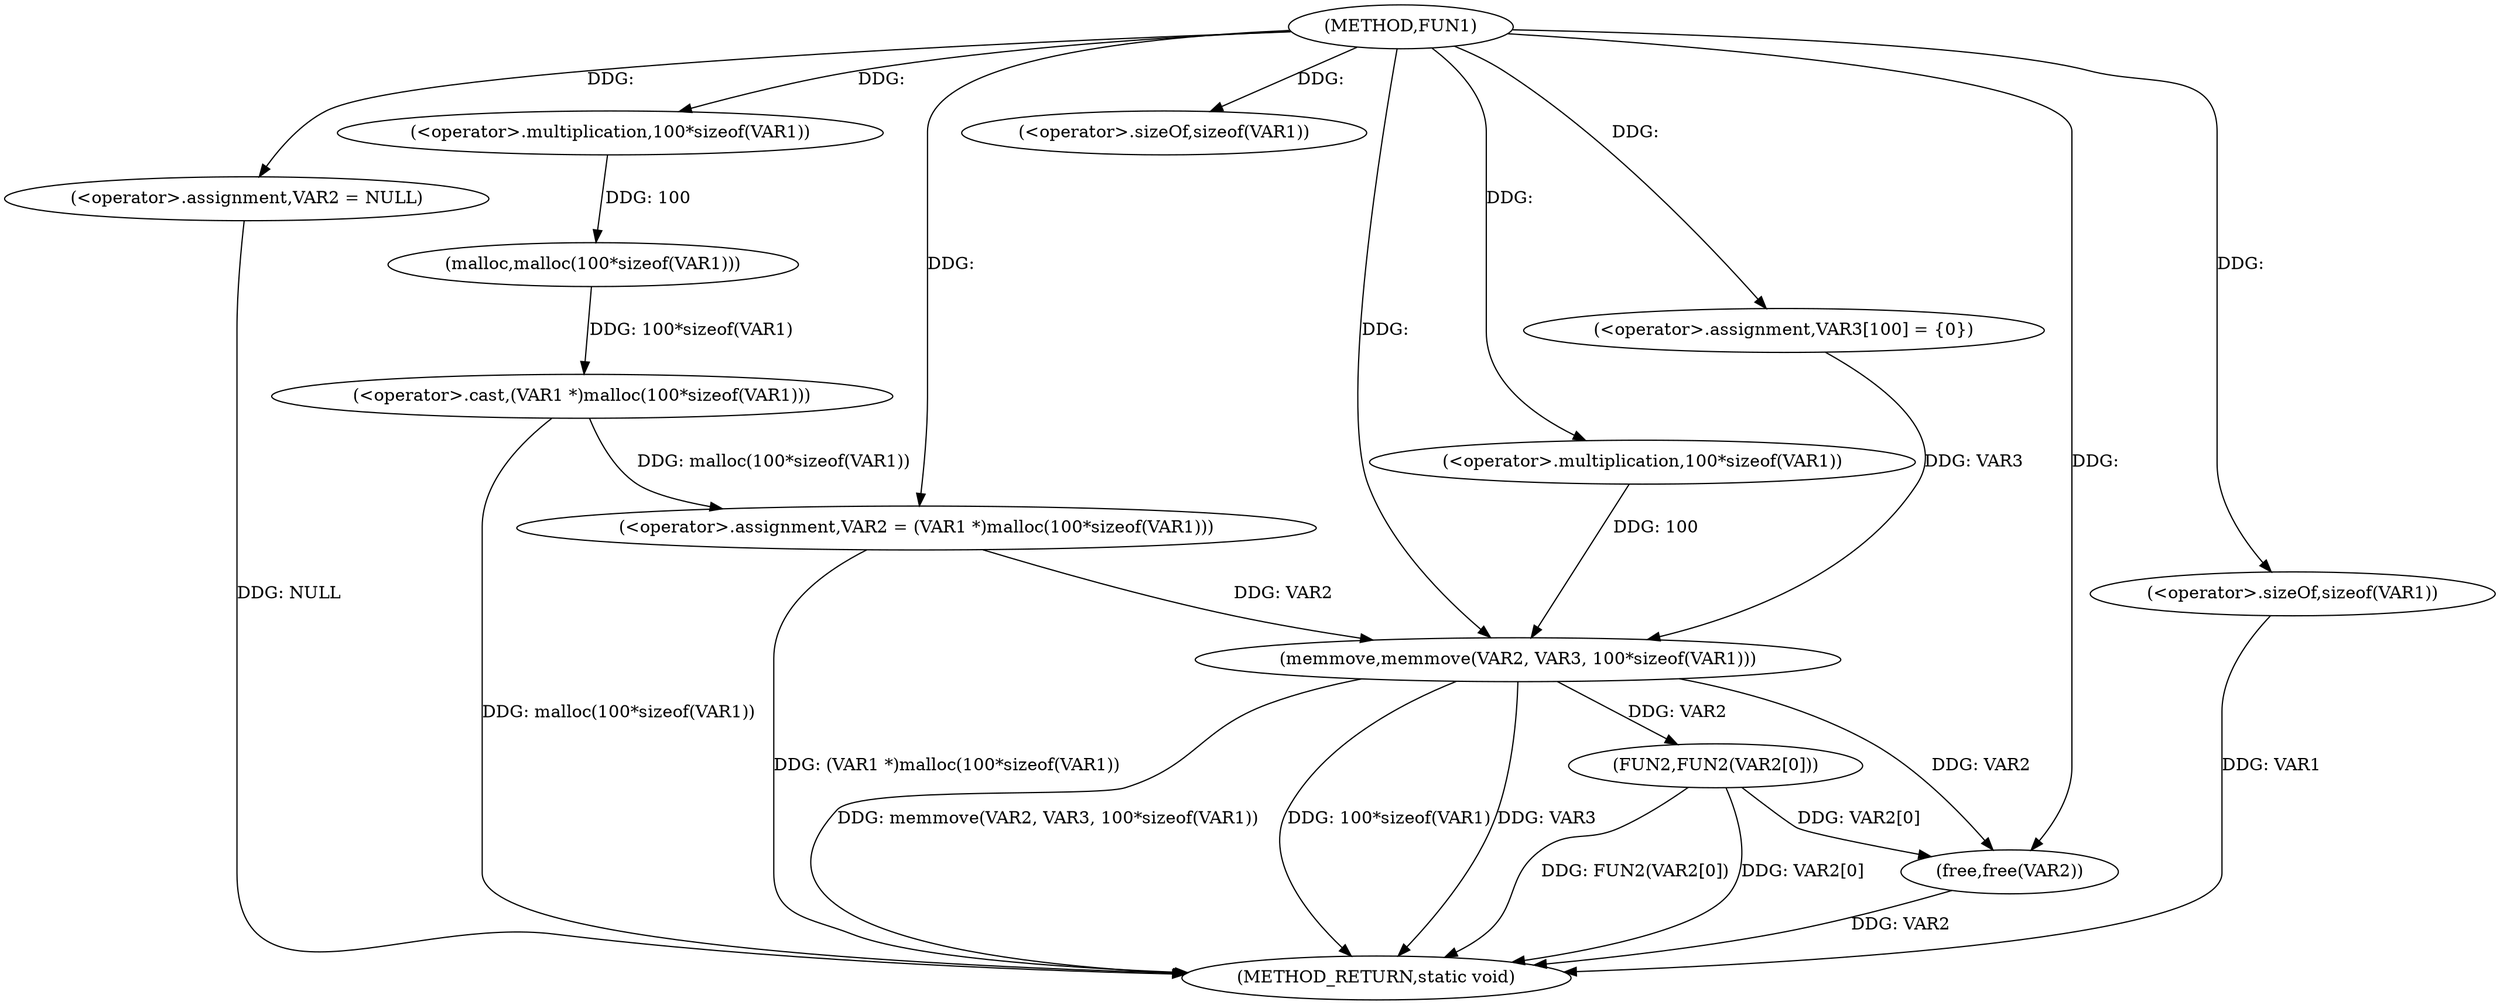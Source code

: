 digraph FUN1 {  
"1000100" [label = "(METHOD,FUN1)" ]
"1000134" [label = "(METHOD_RETURN,static void)" ]
"1000103" [label = "(<operator>.assignment,VAR2 = NULL)" ]
"1000108" [label = "(<operator>.assignment,VAR2 = (VAR1 *)malloc(100*sizeof(VAR1)))" ]
"1000110" [label = "(<operator>.cast,(VAR1 *)malloc(100*sizeof(VAR1)))" ]
"1000112" [label = "(malloc,malloc(100*sizeof(VAR1)))" ]
"1000113" [label = "(<operator>.multiplication,100*sizeof(VAR1))" ]
"1000115" [label = "(<operator>.sizeOf,sizeof(VAR1))" ]
"1000119" [label = "(<operator>.assignment,VAR3[100] = {0})" ]
"1000121" [label = "(memmove,memmove(VAR2, VAR3, 100*sizeof(VAR1)))" ]
"1000124" [label = "(<operator>.multiplication,100*sizeof(VAR1))" ]
"1000126" [label = "(<operator>.sizeOf,sizeof(VAR1))" ]
"1000128" [label = "(FUN2,FUN2(VAR2[0]))" ]
"1000132" [label = "(free,free(VAR2))" ]
  "1000103" -> "1000134"  [ label = "DDG: NULL"] 
  "1000121" -> "1000134"  [ label = "DDG: memmove(VAR2, VAR3, 100*sizeof(VAR1))"] 
  "1000126" -> "1000134"  [ label = "DDG: VAR1"] 
  "1000108" -> "1000134"  [ label = "DDG: (VAR1 *)malloc(100*sizeof(VAR1))"] 
  "1000128" -> "1000134"  [ label = "DDG: FUN2(VAR2[0])"] 
  "1000121" -> "1000134"  [ label = "DDG: 100*sizeof(VAR1)"] 
  "1000121" -> "1000134"  [ label = "DDG: VAR3"] 
  "1000128" -> "1000134"  [ label = "DDG: VAR2[0]"] 
  "1000132" -> "1000134"  [ label = "DDG: VAR2"] 
  "1000110" -> "1000134"  [ label = "DDG: malloc(100*sizeof(VAR1))"] 
  "1000100" -> "1000103"  [ label = "DDG: "] 
  "1000110" -> "1000108"  [ label = "DDG: malloc(100*sizeof(VAR1))"] 
  "1000100" -> "1000108"  [ label = "DDG: "] 
  "1000112" -> "1000110"  [ label = "DDG: 100*sizeof(VAR1)"] 
  "1000113" -> "1000112"  [ label = "DDG: 100"] 
  "1000100" -> "1000113"  [ label = "DDG: "] 
  "1000100" -> "1000115"  [ label = "DDG: "] 
  "1000100" -> "1000119"  [ label = "DDG: "] 
  "1000108" -> "1000121"  [ label = "DDG: VAR2"] 
  "1000100" -> "1000121"  [ label = "DDG: "] 
  "1000119" -> "1000121"  [ label = "DDG: VAR3"] 
  "1000124" -> "1000121"  [ label = "DDG: 100"] 
  "1000100" -> "1000124"  [ label = "DDG: "] 
  "1000100" -> "1000126"  [ label = "DDG: "] 
  "1000121" -> "1000128"  [ label = "DDG: VAR2"] 
  "1000128" -> "1000132"  [ label = "DDG: VAR2[0]"] 
  "1000121" -> "1000132"  [ label = "DDG: VAR2"] 
  "1000100" -> "1000132"  [ label = "DDG: "] 
}
